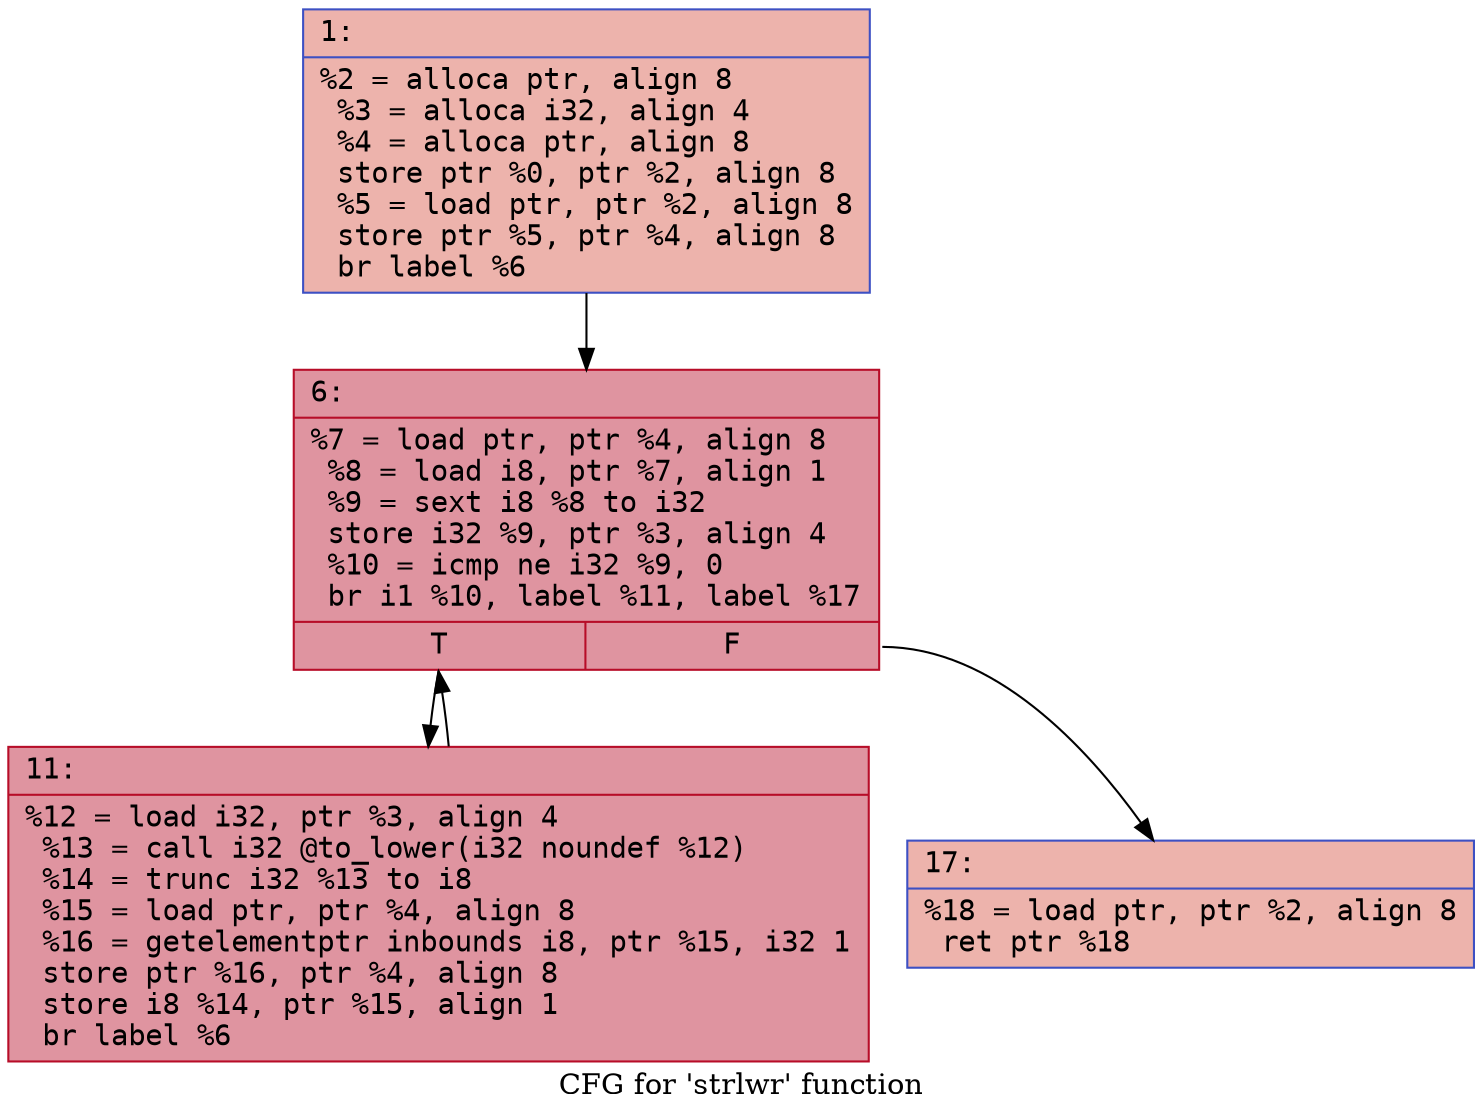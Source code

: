 digraph "CFG for 'strlwr' function" {
	label="CFG for 'strlwr' function";

	Node0x6000004e9ef0 [shape=record,color="#3d50c3ff", style=filled, fillcolor="#d6524470" fontname="Courier",label="{1:\l|  %2 = alloca ptr, align 8\l  %3 = alloca i32, align 4\l  %4 = alloca ptr, align 8\l  store ptr %0, ptr %2, align 8\l  %5 = load ptr, ptr %2, align 8\l  store ptr %5, ptr %4, align 8\l  br label %6\l}"];
	Node0x6000004e9ef0 -> Node0x6000004e9ea0[tooltip="1 -> 6\nProbability 100.00%" ];
	Node0x6000004e9ea0 [shape=record,color="#b70d28ff", style=filled, fillcolor="#b70d2870" fontname="Courier",label="{6:\l|  %7 = load ptr, ptr %4, align 8\l  %8 = load i8, ptr %7, align 1\l  %9 = sext i8 %8 to i32\l  store i32 %9, ptr %3, align 4\l  %10 = icmp ne i32 %9, 0\l  br i1 %10, label %11, label %17\l|{<s0>T|<s1>F}}"];
	Node0x6000004e9ea0:s0 -> Node0x6000004e9f40[tooltip="6 -> 11\nProbability 96.88%" ];
	Node0x6000004e9ea0:s1 -> Node0x6000004e9f90[tooltip="6 -> 17\nProbability 3.12%" ];
	Node0x6000004e9f40 [shape=record,color="#b70d28ff", style=filled, fillcolor="#b70d2870" fontname="Courier",label="{11:\l|  %12 = load i32, ptr %3, align 4\l  %13 = call i32 @to_lower(i32 noundef %12)\l  %14 = trunc i32 %13 to i8\l  %15 = load ptr, ptr %4, align 8\l  %16 = getelementptr inbounds i8, ptr %15, i32 1\l  store ptr %16, ptr %4, align 8\l  store i8 %14, ptr %15, align 1\l  br label %6\l}"];
	Node0x6000004e9f40 -> Node0x6000004e9ea0[tooltip="11 -> 6\nProbability 100.00%" ];
	Node0x6000004e9f90 [shape=record,color="#3d50c3ff", style=filled, fillcolor="#d6524470" fontname="Courier",label="{17:\l|  %18 = load ptr, ptr %2, align 8\l  ret ptr %18\l}"];
}
